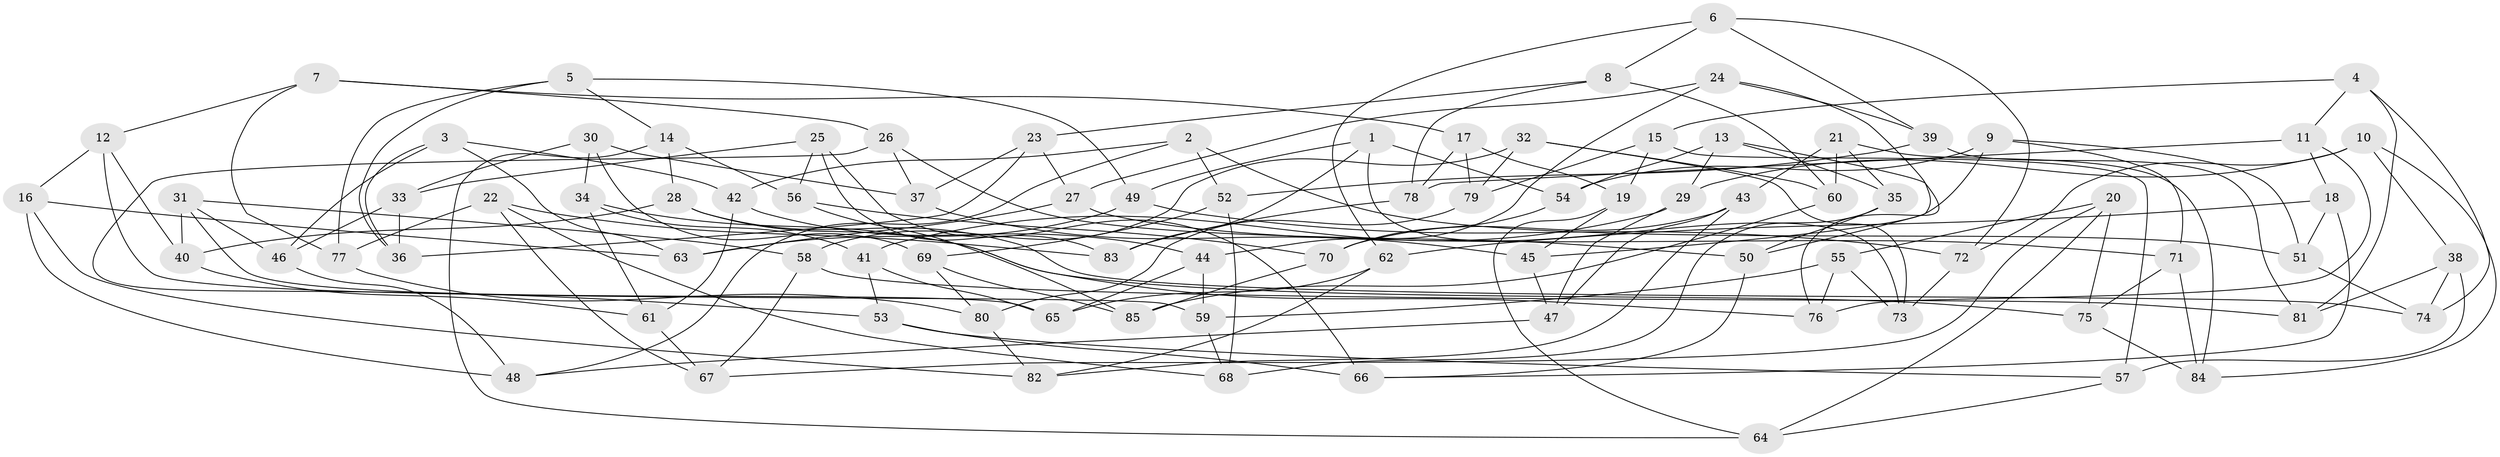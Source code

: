 // coarse degree distribution, {11: 0.08, 9: 0.16, 5: 0.08, 8: 0.12, 13: 0.04, 4: 0.12, 6: 0.28, 12: 0.04, 10: 0.04, 15: 0.04}
// Generated by graph-tools (version 1.1) at 2025/21/03/04/25 18:21:02]
// undirected, 85 vertices, 170 edges
graph export_dot {
graph [start="1"]
  node [color=gray90,style=filled];
  1;
  2;
  3;
  4;
  5;
  6;
  7;
  8;
  9;
  10;
  11;
  12;
  13;
  14;
  15;
  16;
  17;
  18;
  19;
  20;
  21;
  22;
  23;
  24;
  25;
  26;
  27;
  28;
  29;
  30;
  31;
  32;
  33;
  34;
  35;
  36;
  37;
  38;
  39;
  40;
  41;
  42;
  43;
  44;
  45;
  46;
  47;
  48;
  49;
  50;
  51;
  52;
  53;
  54;
  55;
  56;
  57;
  58;
  59;
  60;
  61;
  62;
  63;
  64;
  65;
  66;
  67;
  68;
  69;
  70;
  71;
  72;
  73;
  74;
  75;
  76;
  77;
  78;
  79;
  80;
  81;
  82;
  83;
  84;
  85;
  1 -- 49;
  1 -- 73;
  1 -- 54;
  1 -- 83;
  2 -- 42;
  2 -- 51;
  2 -- 52;
  2 -- 48;
  3 -- 63;
  3 -- 36;
  3 -- 46;
  3 -- 42;
  4 -- 81;
  4 -- 15;
  4 -- 11;
  4 -- 74;
  5 -- 36;
  5 -- 49;
  5 -- 14;
  5 -- 77;
  6 -- 62;
  6 -- 72;
  6 -- 8;
  6 -- 39;
  7 -- 12;
  7 -- 26;
  7 -- 17;
  7 -- 77;
  8 -- 23;
  8 -- 60;
  8 -- 78;
  9 -- 45;
  9 -- 71;
  9 -- 54;
  9 -- 51;
  10 -- 38;
  10 -- 84;
  10 -- 72;
  10 -- 29;
  11 -- 76;
  11 -- 18;
  11 -- 78;
  12 -- 40;
  12 -- 59;
  12 -- 16;
  13 -- 76;
  13 -- 29;
  13 -- 35;
  13 -- 54;
  14 -- 28;
  14 -- 64;
  14 -- 56;
  15 -- 57;
  15 -- 19;
  15 -- 79;
  16 -- 82;
  16 -- 48;
  16 -- 63;
  17 -- 19;
  17 -- 79;
  17 -- 78;
  18 -- 66;
  18 -- 62;
  18 -- 51;
  19 -- 64;
  19 -- 45;
  20 -- 55;
  20 -- 67;
  20 -- 75;
  20 -- 64;
  21 -- 60;
  21 -- 84;
  21 -- 35;
  21 -- 43;
  22 -- 67;
  22 -- 77;
  22 -- 68;
  22 -- 83;
  23 -- 36;
  23 -- 27;
  23 -- 37;
  24 -- 39;
  24 -- 44;
  24 -- 50;
  24 -- 27;
  25 -- 83;
  25 -- 33;
  25 -- 56;
  25 -- 66;
  26 -- 50;
  26 -- 37;
  26 -- 53;
  27 -- 63;
  27 -- 71;
  28 -- 76;
  28 -- 40;
  28 -- 74;
  29 -- 47;
  29 -- 41;
  30 -- 37;
  30 -- 69;
  30 -- 34;
  30 -- 33;
  31 -- 58;
  31 -- 65;
  31 -- 40;
  31 -- 46;
  32 -- 73;
  32 -- 58;
  32 -- 79;
  32 -- 60;
  33 -- 46;
  33 -- 36;
  34 -- 75;
  34 -- 61;
  34 -- 41;
  35 -- 50;
  35 -- 68;
  37 -- 45;
  38 -- 57;
  38 -- 81;
  38 -- 74;
  39 -- 52;
  39 -- 81;
  40 -- 61;
  41 -- 53;
  41 -- 65;
  42 -- 44;
  42 -- 61;
  43 -- 47;
  43 -- 82;
  43 -- 70;
  44 -- 59;
  44 -- 65;
  45 -- 47;
  46 -- 48;
  47 -- 48;
  49 -- 72;
  49 -- 63;
  50 -- 66;
  51 -- 74;
  52 -- 69;
  52 -- 68;
  53 -- 57;
  53 -- 66;
  54 -- 70;
  55 -- 73;
  55 -- 76;
  55 -- 59;
  56 -- 85;
  56 -- 70;
  57 -- 64;
  58 -- 67;
  58 -- 81;
  59 -- 68;
  60 -- 85;
  61 -- 67;
  62 -- 82;
  62 -- 65;
  69 -- 85;
  69 -- 80;
  70 -- 85;
  71 -- 84;
  71 -- 75;
  72 -- 73;
  75 -- 84;
  77 -- 80;
  78 -- 83;
  79 -- 80;
  80 -- 82;
}
